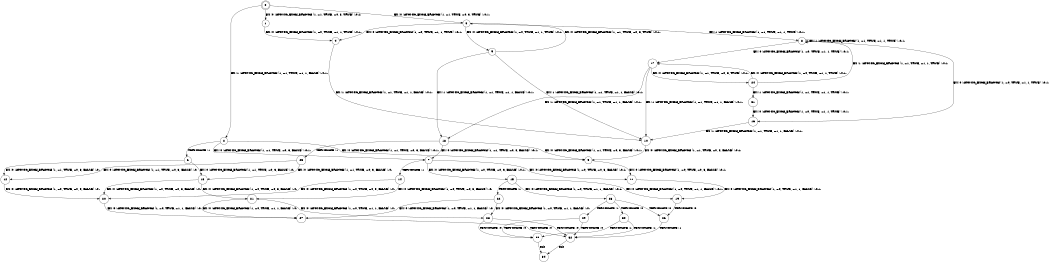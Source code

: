 digraph BCG {
size = "7, 10.5";
center = TRUE;
node [shape = circle];
0 [peripheries = 2];
0 -> 1 [label = "EX !0 !ATOMIC_EXCH_BRANCH (1, +1, TRUE, +0, 3, TRUE) !:0:1:"];
0 -> 2 [label = "EX !1 !ATOMIC_EXCH_BRANCH (1, +1, TRUE, +1, 1, FALSE) !:0:1:"];
0 -> 3 [label = "EX !0 !ATOMIC_EXCH_BRANCH (1, +1, TRUE, +0, 3, TRUE) !:0:1:"];
1 -> 4 [label = "EX !0 !ATOMIC_EXCH_BRANCH (1, +0, TRUE, +1, 1, TRUE) !:0:1:"];
2 -> 5 [label = "EX !0 !ATOMIC_EXCH_BRANCH (1, +1, TRUE, +0, 3, FALSE) !:0:1:"];
2 -> 6 [label = "TERMINATE !1"];
2 -> 7 [label = "EX !0 !ATOMIC_EXCH_BRANCH (1, +1, TRUE, +0, 3, FALSE) !:0:1:"];
3 -> 4 [label = "EX !0 !ATOMIC_EXCH_BRANCH (1, +0, TRUE, +1, 1, TRUE) !:0:1:"];
3 -> 8 [label = "EX !1 !ATOMIC_EXCH_BRANCH (1, +1, TRUE, +1, 1, TRUE) !:0:1:"];
3 -> 9 [label = "EX !0 !ATOMIC_EXCH_BRANCH (1, +0, TRUE, +1, 1, TRUE) !:0:1:"];
4 -> 10 [label = "EX !1 !ATOMIC_EXCH_BRANCH (1, +1, TRUE, +1, 1, FALSE) !:0:1:"];
5 -> 11 [label = "EX !0 !ATOMIC_EXCH_BRANCH (1, +0, TRUE, +0, 3, FALSE) !:0:1:"];
6 -> 12 [label = "EX !0 !ATOMIC_EXCH_BRANCH (1, +1, TRUE, +0, 3, FALSE) !:0:"];
6 -> 13 [label = "EX !0 !ATOMIC_EXCH_BRANCH (1, +1, TRUE, +0, 3, FALSE) !:0:"];
7 -> 11 [label = "EX !0 !ATOMIC_EXCH_BRANCH (1, +0, TRUE, +0, 3, FALSE) !:0:1:"];
7 -> 14 [label = "TERMINATE !1"];
7 -> 15 [label = "EX !0 !ATOMIC_EXCH_BRANCH (1, +0, TRUE, +0, 3, FALSE) !:0:1:"];
8 -> 16 [label = "EX !0 !ATOMIC_EXCH_BRANCH (1, +0, TRUE, +1, 1, TRUE) !:0:1:"];
8 -> 8 [label = "EX !1 !ATOMIC_EXCH_BRANCH (1, +1, TRUE, +1, 1, TRUE) !:0:1:"];
8 -> 17 [label = "EX !0 !ATOMIC_EXCH_BRANCH (1, +0, TRUE, +1, 1, TRUE) !:0:1:"];
9 -> 10 [label = "EX !1 !ATOMIC_EXCH_BRANCH (1, +1, TRUE, +1, 1, FALSE) !:0:1:"];
9 -> 18 [label = "EX !1 !ATOMIC_EXCH_BRANCH (1, +1, TRUE, +1, 1, FALSE) !:0:1:"];
9 -> 3 [label = "EX !0 !ATOMIC_EXCH_BRANCH (1, +1, TRUE, +0, 3, TRUE) !:0:1:"];
10 -> 5 [label = "EX !0 !ATOMIC_EXCH_BRANCH (1, +1, TRUE, +0, 3, FALSE) !:0:1:"];
11 -> 19 [label = "EX !0 !ATOMIC_EXCH_BRANCH (1, +0, TRUE, +1, 1, FALSE) !:0:1:"];
12 -> 20 [label = "EX !0 !ATOMIC_EXCH_BRANCH (1, +0, TRUE, +0, 3, FALSE) !:0:"];
13 -> 20 [label = "EX !0 !ATOMIC_EXCH_BRANCH (1, +0, TRUE, +0, 3, FALSE) !:0:"];
13 -> 21 [label = "EX !0 !ATOMIC_EXCH_BRANCH (1, +0, TRUE, +0, 3, FALSE) !:0:"];
14 -> 20 [label = "EX !0 !ATOMIC_EXCH_BRANCH (1, +0, TRUE, +0, 3, FALSE) !:0:"];
14 -> 21 [label = "EX !0 !ATOMIC_EXCH_BRANCH (1, +0, TRUE, +0, 3, FALSE) !:0:"];
15 -> 19 [label = "EX !0 !ATOMIC_EXCH_BRANCH (1, +0, TRUE, +1, 1, FALSE) !:0:1:"];
15 -> 22 [label = "TERMINATE !1"];
15 -> 23 [label = "EX !0 !ATOMIC_EXCH_BRANCH (1, +0, TRUE, +1, 1, FALSE) !:0:1:"];
16 -> 10 [label = "EX !1 !ATOMIC_EXCH_BRANCH (1, +1, TRUE, +1, 1, FALSE) !:0:1:"];
17 -> 10 [label = "EX !1 !ATOMIC_EXCH_BRANCH (1, +1, TRUE, +1, 1, FALSE) !:0:1:"];
17 -> 18 [label = "EX !1 !ATOMIC_EXCH_BRANCH (1, +1, TRUE, +1, 1, FALSE) !:0:1:"];
17 -> 24 [label = "EX !0 !ATOMIC_EXCH_BRANCH (1, +1, TRUE, +0, 3, TRUE) !:0:1:"];
18 -> 5 [label = "EX !0 !ATOMIC_EXCH_BRANCH (1, +1, TRUE, +0, 3, FALSE) !:0:1:"];
18 -> 25 [label = "TERMINATE !1"];
18 -> 7 [label = "EX !0 !ATOMIC_EXCH_BRANCH (1, +1, TRUE, +0, 3, FALSE) !:0:1:"];
19 -> 26 [label = "TERMINATE !0"];
20 -> 27 [label = "EX !0 !ATOMIC_EXCH_BRANCH (1, +0, TRUE, +1, 1, FALSE) !:0:"];
21 -> 27 [label = "EX !0 !ATOMIC_EXCH_BRANCH (1, +0, TRUE, +1, 1, FALSE) !:0:"];
21 -> 28 [label = "EX !0 !ATOMIC_EXCH_BRANCH (1, +0, TRUE, +1, 1, FALSE) !:0:"];
22 -> 27 [label = "EX !0 !ATOMIC_EXCH_BRANCH (1, +0, TRUE, +1, 1, FALSE) !:0:"];
22 -> 28 [label = "EX !0 !ATOMIC_EXCH_BRANCH (1, +0, TRUE, +1, 1, FALSE) !:0:"];
23 -> 26 [label = "TERMINATE !0"];
23 -> 29 [label = "TERMINATE !1"];
23 -> 30 [label = "TERMINATE !0"];
24 -> 31 [label = "EX !1 !ATOMIC_EXCH_BRANCH (1, +1, TRUE, +1, 1, TRUE) !:0:1:"];
24 -> 8 [label = "EX !1 !ATOMIC_EXCH_BRANCH (1, +1, TRUE, +1, 1, TRUE) !:0:1:"];
24 -> 17 [label = "EX !0 !ATOMIC_EXCH_BRANCH (1, +0, TRUE, +1, 1, TRUE) !:0:1:"];
25 -> 12 [label = "EX !0 !ATOMIC_EXCH_BRANCH (1, +1, TRUE, +0, 3, FALSE) !:0:"];
25 -> 13 [label = "EX !0 !ATOMIC_EXCH_BRANCH (1, +1, TRUE, +0, 3, FALSE) !:0:"];
26 -> 32 [label = "TERMINATE !1"];
27 -> 32 [label = "TERMINATE !0"];
28 -> 32 [label = "TERMINATE !0"];
28 -> 33 [label = "TERMINATE !0"];
29 -> 32 [label = "TERMINATE !0"];
29 -> 33 [label = "TERMINATE !0"];
30 -> 32 [label = "TERMINATE !1"];
30 -> 33 [label = "TERMINATE !1"];
31 -> 16 [label = "EX !0 !ATOMIC_EXCH_BRANCH (1, +0, TRUE, +1, 1, TRUE) !:0:1:"];
32 -> 34 [label = "exit"];
33 -> 34 [label = "exit"];
}
